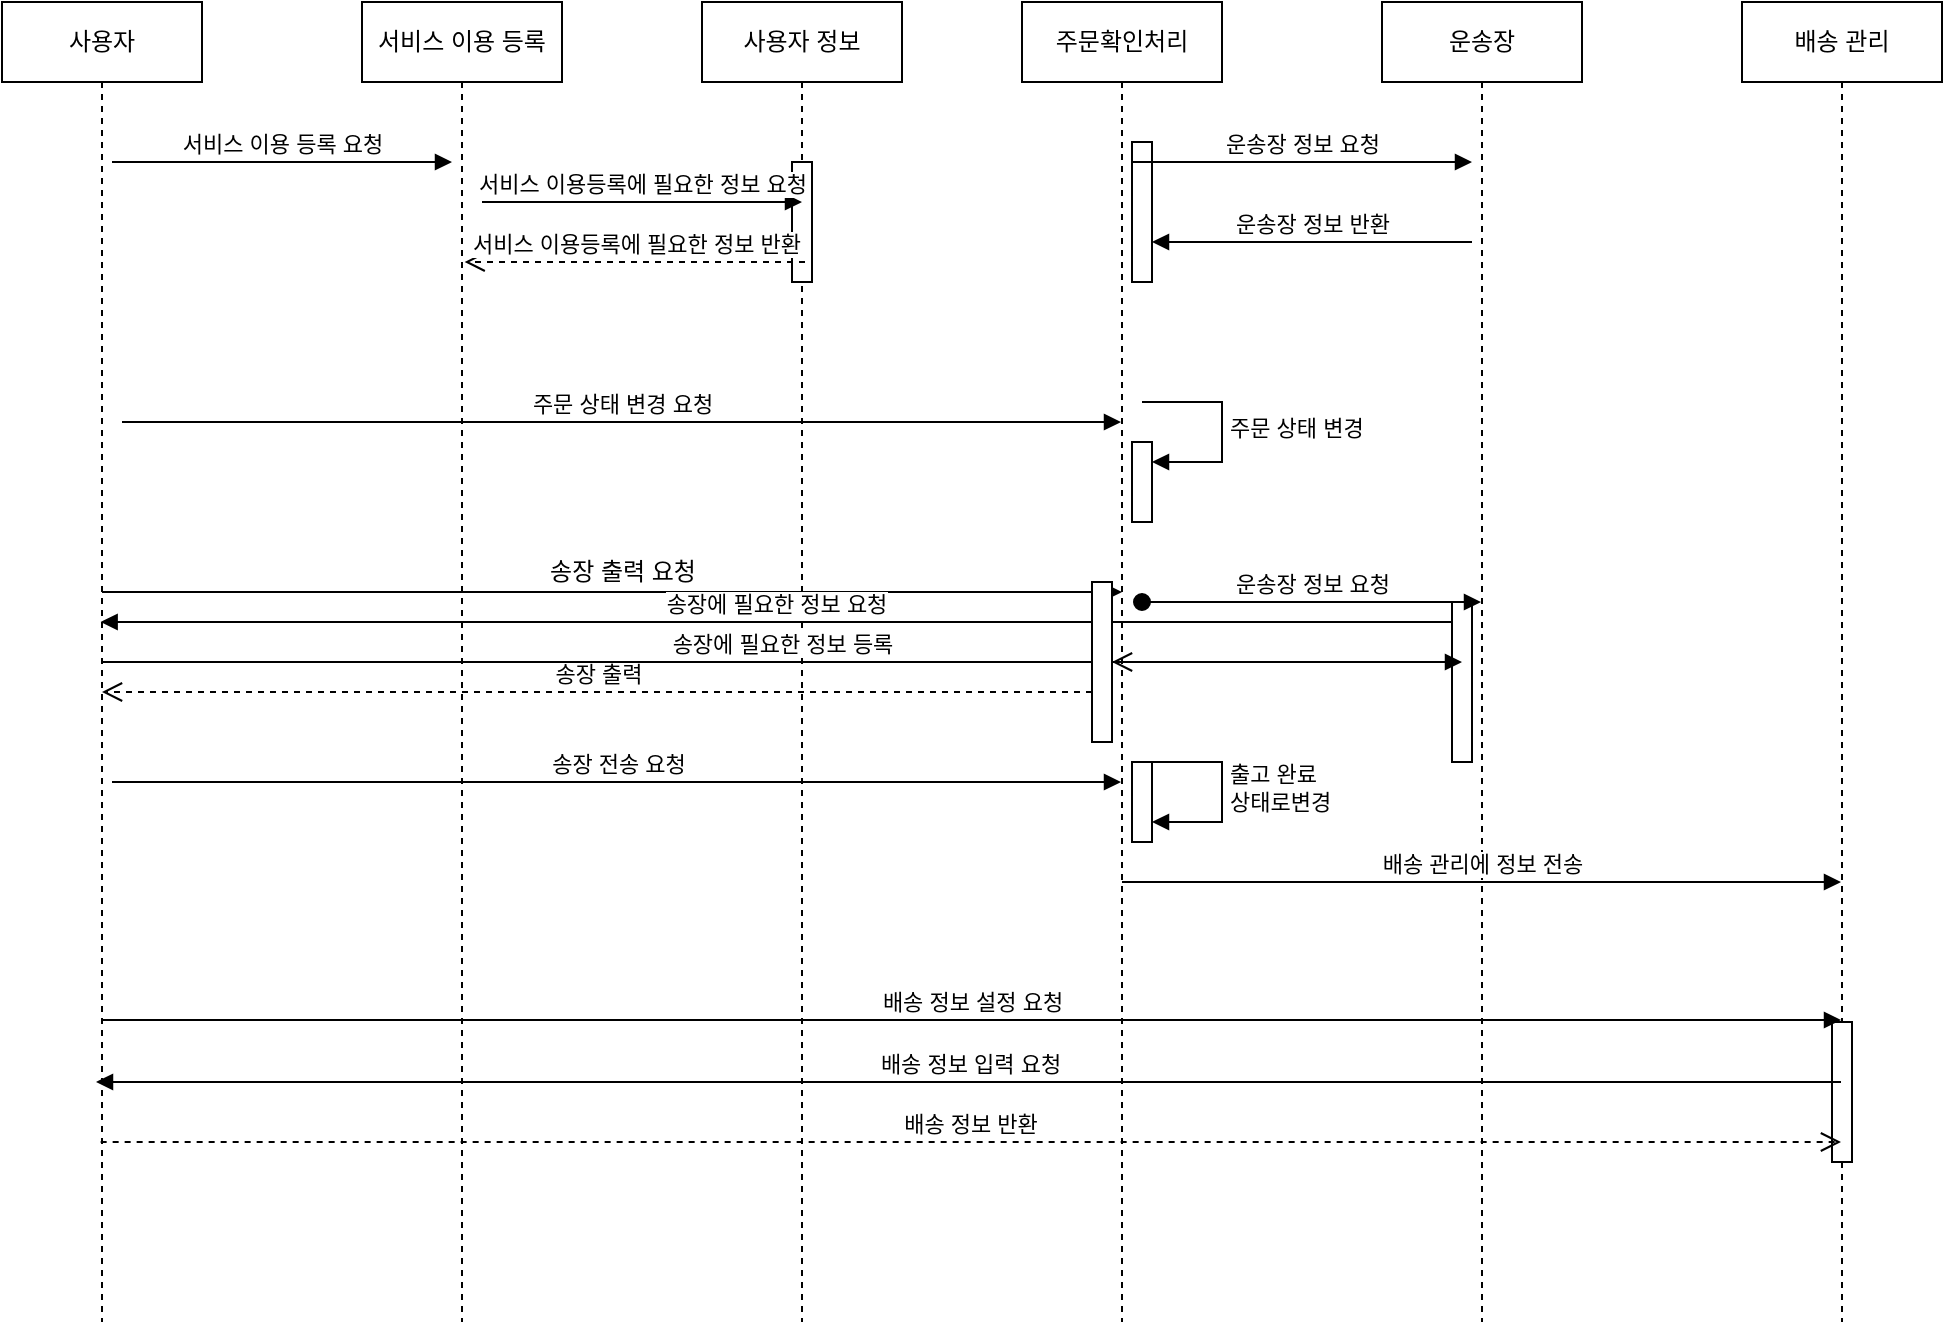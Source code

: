 <mxfile version="23.1.1" type="github">
  <diagram name="Page-1" id="2YBvvXClWsGukQMizWep">
    <mxGraphModel dx="1518" dy="655" grid="1" gridSize="10" guides="1" tooltips="1" connect="1" arrows="1" fold="1" page="1" pageScale="1" pageWidth="850" pageHeight="1100" math="0" shadow="0">
      <root>
        <mxCell id="0" />
        <mxCell id="1" parent="0" />
        <mxCell id="aM9ryv3xv72pqoxQDRHE-1" value="사용자" style="shape=umlLifeline;perimeter=lifelinePerimeter;whiteSpace=wrap;html=1;container=0;dropTarget=0;collapsible=0;recursiveResize=0;outlineConnect=0;portConstraint=eastwest;newEdgeStyle={&quot;edgeStyle&quot;:&quot;elbowEdgeStyle&quot;,&quot;elbow&quot;:&quot;vertical&quot;,&quot;curved&quot;:0,&quot;rounded&quot;:0};" parent="1" vertex="1">
          <mxGeometry x="40" y="40" width="100" height="660" as="geometry" />
        </mxCell>
        <mxCell id="aM9ryv3xv72pqoxQDRHE-5" value="서비스 이용 등록" style="shape=umlLifeline;perimeter=lifelinePerimeter;whiteSpace=wrap;html=1;container=0;dropTarget=0;collapsible=0;recursiveResize=0;outlineConnect=0;portConstraint=eastwest;newEdgeStyle={&quot;edgeStyle&quot;:&quot;elbowEdgeStyle&quot;,&quot;elbow&quot;:&quot;vertical&quot;,&quot;curved&quot;:0,&quot;rounded&quot;:0};" parent="1" vertex="1">
          <mxGeometry x="220" y="40" width="100" height="660" as="geometry" />
        </mxCell>
        <mxCell id="aM9ryv3xv72pqoxQDRHE-7" value="서비스 이용 등록 요청" style="html=1;verticalAlign=bottom;endArrow=block;edgeStyle=elbowEdgeStyle;elbow=vertical;curved=0;rounded=0;" parent="1" edge="1">
          <mxGeometry relative="1" as="geometry">
            <mxPoint x="95" y="120" as="sourcePoint" />
            <Array as="points">
              <mxPoint x="180" y="120" />
            </Array>
            <mxPoint x="265" y="120" as="targetPoint" />
          </mxGeometry>
        </mxCell>
        <mxCell id="1LuMWSMVyQ_AzyL--gJP-1" value="주문확인처리" style="shape=umlLifeline;perimeter=lifelinePerimeter;whiteSpace=wrap;html=1;container=0;dropTarget=0;collapsible=0;recursiveResize=0;outlineConnect=0;portConstraint=eastwest;newEdgeStyle={&quot;edgeStyle&quot;:&quot;elbowEdgeStyle&quot;,&quot;elbow&quot;:&quot;vertical&quot;,&quot;curved&quot;:0,&quot;rounded&quot;:0};" vertex="1" parent="1">
          <mxGeometry x="550" y="40" width="100" height="660" as="geometry" />
        </mxCell>
        <mxCell id="1LuMWSMVyQ_AzyL--gJP-4" value="" style="html=1;points=[];perimeter=orthogonalPerimeter;outlineConnect=0;targetShapes=umlLifeline;portConstraint=eastwest;newEdgeStyle={&quot;edgeStyle&quot;:&quot;elbowEdgeStyle&quot;,&quot;elbow&quot;:&quot;vertical&quot;,&quot;curved&quot;:0,&quot;rounded&quot;:0};" vertex="1" parent="1LuMWSMVyQ_AzyL--gJP-1">
          <mxGeometry x="55" y="70" width="10" height="70" as="geometry" />
        </mxCell>
        <mxCell id="1LuMWSMVyQ_AzyL--gJP-22" value="" style="html=1;points=[[0,0,0,0,5],[0,1,0,0,-5],[1,0,0,0,5],[1,1,0,0,-5]];perimeter=orthogonalPerimeter;outlineConnect=0;targetShapes=umlLifeline;portConstraint=eastwest;newEdgeStyle={&quot;curved&quot;:0,&quot;rounded&quot;:0};" vertex="1" parent="1LuMWSMVyQ_AzyL--gJP-1">
          <mxGeometry x="55" y="220" width="10" height="40" as="geometry" />
        </mxCell>
        <mxCell id="1LuMWSMVyQ_AzyL--gJP-23" value="주문 상태 변경" style="html=1;align=left;spacingLeft=2;endArrow=block;rounded=0;edgeStyle=orthogonalEdgeStyle;curved=0;rounded=0;" edge="1" target="1LuMWSMVyQ_AzyL--gJP-22" parent="1LuMWSMVyQ_AzyL--gJP-1">
          <mxGeometry relative="1" as="geometry">
            <mxPoint x="60" y="200" as="sourcePoint" />
            <Array as="points">
              <mxPoint x="100" y="200" />
              <mxPoint x="100" y="230" />
            </Array>
          </mxGeometry>
        </mxCell>
        <mxCell id="1LuMWSMVyQ_AzyL--gJP-41" value="" style="html=1;points=[[0,0,0,0,5],[0,1,0,0,-5],[1,0,0,0,5],[1,1,0,0,-5]];perimeter=orthogonalPerimeter;outlineConnect=0;targetShapes=umlLifeline;portConstraint=eastwest;newEdgeStyle={&quot;curved&quot;:0,&quot;rounded&quot;:0};" vertex="1" parent="1LuMWSMVyQ_AzyL--gJP-1">
          <mxGeometry x="55" y="380" width="10" height="40" as="geometry" />
        </mxCell>
        <mxCell id="1LuMWSMVyQ_AzyL--gJP-5" value="운송장" style="shape=umlLifeline;perimeter=lifelinePerimeter;whiteSpace=wrap;html=1;container=0;dropTarget=0;collapsible=0;recursiveResize=0;outlineConnect=0;portConstraint=eastwest;newEdgeStyle={&quot;edgeStyle&quot;:&quot;elbowEdgeStyle&quot;,&quot;elbow&quot;:&quot;vertical&quot;,&quot;curved&quot;:0,&quot;rounded&quot;:0};" vertex="1" parent="1">
          <mxGeometry x="730" y="40" width="100" height="660" as="geometry" />
        </mxCell>
        <mxCell id="1LuMWSMVyQ_AzyL--gJP-36" value="" style="html=1;points=[[0,0,0,0,5],[0,1,0,0,-5],[1,0,0,0,5],[1,1,0,0,-5]];perimeter=orthogonalPerimeter;outlineConnect=0;targetShapes=umlLifeline;portConstraint=eastwest;newEdgeStyle={&quot;curved&quot;:0,&quot;rounded&quot;:0};" vertex="1" parent="1LuMWSMVyQ_AzyL--gJP-5">
          <mxGeometry x="35" y="300" width="10" height="80" as="geometry" />
        </mxCell>
        <mxCell id="1LuMWSMVyQ_AzyL--gJP-7" value="운송장 정보 요청" style="html=1;verticalAlign=bottom;endArrow=block;edgeStyle=elbowEdgeStyle;elbow=horizontal;curved=0;rounded=0;" edge="1" parent="1">
          <mxGeometry relative="1" as="geometry">
            <mxPoint x="605" y="120" as="sourcePoint" />
            <Array as="points">
              <mxPoint x="690" y="120" />
            </Array>
            <mxPoint x="775" y="120" as="targetPoint" />
          </mxGeometry>
        </mxCell>
        <mxCell id="1LuMWSMVyQ_AzyL--gJP-9" value="운송장 정보 반환" style="html=1;verticalAlign=bottom;endArrow=block;edgeStyle=elbowEdgeStyle;elbow=vertical;curved=0;rounded=0;" edge="1" parent="1" target="1LuMWSMVyQ_AzyL--gJP-4">
          <mxGeometry relative="1" as="geometry">
            <mxPoint x="775" y="160" as="sourcePoint" />
            <Array as="points">
              <mxPoint x="700" y="160" />
            </Array>
          </mxGeometry>
        </mxCell>
        <mxCell id="1LuMWSMVyQ_AzyL--gJP-11" value="배송 관리" style="shape=umlLifeline;perimeter=lifelinePerimeter;whiteSpace=wrap;html=1;container=0;dropTarget=0;collapsible=0;recursiveResize=0;outlineConnect=0;portConstraint=eastwest;newEdgeStyle={&quot;edgeStyle&quot;:&quot;elbowEdgeStyle&quot;,&quot;elbow&quot;:&quot;vertical&quot;,&quot;curved&quot;:0,&quot;rounded&quot;:0};" vertex="1" parent="1">
          <mxGeometry x="910" y="40" width="100" height="660" as="geometry" />
        </mxCell>
        <mxCell id="1LuMWSMVyQ_AzyL--gJP-12" value="" style="html=1;points=[];perimeter=orthogonalPerimeter;outlineConnect=0;targetShapes=umlLifeline;portConstraint=eastwest;newEdgeStyle={&quot;edgeStyle&quot;:&quot;elbowEdgeStyle&quot;,&quot;elbow&quot;:&quot;vertical&quot;,&quot;curved&quot;:0,&quot;rounded&quot;:0};" vertex="1" parent="1LuMWSMVyQ_AzyL--gJP-11">
          <mxGeometry x="45" y="510" width="10" height="70" as="geometry" />
        </mxCell>
        <mxCell id="1LuMWSMVyQ_AzyL--gJP-13" value="사용자 정보" style="shape=umlLifeline;perimeter=lifelinePerimeter;whiteSpace=wrap;html=1;container=0;dropTarget=0;collapsible=0;recursiveResize=0;outlineConnect=0;portConstraint=eastwest;newEdgeStyle={&quot;edgeStyle&quot;:&quot;elbowEdgeStyle&quot;,&quot;elbow&quot;:&quot;vertical&quot;,&quot;curved&quot;:0,&quot;rounded&quot;:0};" vertex="1" parent="1">
          <mxGeometry x="390" y="40" width="100" height="660" as="geometry" />
        </mxCell>
        <mxCell id="1LuMWSMVyQ_AzyL--gJP-14" value="" style="html=1;points=[];perimeter=orthogonalPerimeter;outlineConnect=0;targetShapes=umlLifeline;portConstraint=eastwest;newEdgeStyle={&quot;edgeStyle&quot;:&quot;elbowEdgeStyle&quot;,&quot;elbow&quot;:&quot;vertical&quot;,&quot;curved&quot;:0,&quot;rounded&quot;:0};" vertex="1" parent="1LuMWSMVyQ_AzyL--gJP-13">
          <mxGeometry x="45" y="80" width="10" height="60" as="geometry" />
        </mxCell>
        <mxCell id="1LuMWSMVyQ_AzyL--gJP-19" value="서비스 이용등록에 필요한 정보 요청" style="html=1;verticalAlign=bottom;endArrow=block;curved=0;rounded=0;" edge="1" parent="1">
          <mxGeometry relative="1" as="geometry">
            <mxPoint x="280" y="140" as="sourcePoint" />
            <mxPoint x="440" y="140" as="targetPoint" />
            <mxPoint as="offset" />
          </mxGeometry>
        </mxCell>
        <mxCell id="1LuMWSMVyQ_AzyL--gJP-20" value="서비스 이용등록에 필요한 정보 반환" style="html=1;verticalAlign=bottom;endArrow=open;dashed=1;endSize=8;curved=0;rounded=0;" edge="1" parent="1">
          <mxGeometry relative="1" as="geometry">
            <mxPoint x="271.324" y="170" as="targetPoint" />
            <mxPoint x="441.5" y="170" as="sourcePoint" />
          </mxGeometry>
        </mxCell>
        <mxCell id="1LuMWSMVyQ_AzyL--gJP-21" value="주문 상태 변경 요청" style="html=1;verticalAlign=bottom;endArrow=block;edgeStyle=elbowEdgeStyle;elbow=vertical;curved=0;rounded=0;" edge="1" parent="1" target="1LuMWSMVyQ_AzyL--gJP-1">
          <mxGeometry relative="1" as="geometry">
            <mxPoint x="100" y="250" as="sourcePoint" />
            <Array as="points">
              <mxPoint x="185" y="250" />
            </Array>
            <mxPoint x="270" y="250" as="targetPoint" />
          </mxGeometry>
        </mxCell>
        <mxCell id="1LuMWSMVyQ_AzyL--gJP-28" value="" style="html=1;verticalAlign=bottom;endArrow=block;curved=0;rounded=0;" edge="1" parent="1">
          <mxGeometry relative="1" as="geometry">
            <mxPoint x="90" y="335" as="sourcePoint" />
            <mxPoint x="600" y="335" as="targetPoint" />
          </mxGeometry>
        </mxCell>
        <mxCell id="1LuMWSMVyQ_AzyL--gJP-29" value="송장 출력" style="html=1;verticalAlign=bottom;endArrow=open;dashed=1;endSize=8;curved=0;rounded=0;" edge="1" parent="1" target="aM9ryv3xv72pqoxQDRHE-1">
          <mxGeometry relative="1" as="geometry">
            <mxPoint x="90" y="410" as="targetPoint" />
            <mxPoint x="585" y="385" as="sourcePoint" />
            <Array as="points">
              <mxPoint x="560" y="385" />
            </Array>
          </mxGeometry>
        </mxCell>
        <mxCell id="1LuMWSMVyQ_AzyL--gJP-31" value="송장 출력 요청" style="text;html=1;align=center;verticalAlign=middle;resizable=0;points=[];autosize=1;strokeColor=none;fillColor=none;" vertex="1" parent="1">
          <mxGeometry x="300" y="310" width="100" height="30" as="geometry" />
        </mxCell>
        <mxCell id="1LuMWSMVyQ_AzyL--gJP-32" value="송장에 필요한 정보 요청" style="html=1;verticalAlign=bottom;endArrow=block;curved=0;rounded=0;" edge="1" parent="1" source="1LuMWSMVyQ_AzyL--gJP-36">
          <mxGeometry width="80" relative="1" as="geometry">
            <mxPoint x="570" y="250" as="sourcePoint" />
            <mxPoint x="89.324" y="350" as="targetPoint" />
            <Array as="points">
              <mxPoint x="390" y="350" />
            </Array>
          </mxGeometry>
        </mxCell>
        <mxCell id="1LuMWSMVyQ_AzyL--gJP-33" value="송장에 필요한 정보 등록" style="html=1;verticalAlign=bottom;endArrow=block;curved=0;rounded=0;" edge="1" parent="1">
          <mxGeometry width="80" relative="1" as="geometry">
            <mxPoint x="90" y="370" as="sourcePoint" />
            <mxPoint x="770" y="370" as="targetPoint" />
          </mxGeometry>
        </mxCell>
        <mxCell id="1LuMWSMVyQ_AzyL--gJP-34" value="운송장 정보 요청" style="html=1;verticalAlign=bottom;startArrow=oval;startFill=1;endArrow=block;startSize=8;curved=0;rounded=0;" edge="1" parent="1">
          <mxGeometry width="60" relative="1" as="geometry">
            <mxPoint x="610" y="340" as="sourcePoint" />
            <mxPoint x="779.5" y="340" as="targetPoint" />
          </mxGeometry>
        </mxCell>
        <mxCell id="1LuMWSMVyQ_AzyL--gJP-35" value="" style="html=1;verticalAlign=bottom;endArrow=open;dashed=1;endSize=8;curved=0;rounded=0;" edge="1" parent="1" source="1LuMWSMVyQ_AzyL--gJP-1" target="1LuMWSMVyQ_AzyL--gJP-27">
          <mxGeometry relative="1" as="geometry">
            <mxPoint x="90" y="405" as="targetPoint" />
            <mxPoint x="600" y="405" as="sourcePoint" />
          </mxGeometry>
        </mxCell>
        <mxCell id="1LuMWSMVyQ_AzyL--gJP-27" value="" style="html=1;points=[[0,0,0,0,5],[0,1,0,0,-5],[1,0,0,0,5],[1,1,0,0,-5]];perimeter=orthogonalPerimeter;outlineConnect=0;targetShapes=umlLifeline;portConstraint=eastwest;newEdgeStyle={&quot;curved&quot;:0,&quot;rounded&quot;:0};" vertex="1" parent="1">
          <mxGeometry x="585" y="330" width="10" height="80" as="geometry" />
        </mxCell>
        <mxCell id="1LuMWSMVyQ_AzyL--gJP-40" value="송장 전송 요청" style="html=1;verticalAlign=bottom;endArrow=block;edgeStyle=elbowEdgeStyle;elbow=vertical;curved=0;rounded=0;" edge="1" parent="1" target="1LuMWSMVyQ_AzyL--gJP-1">
          <mxGeometry relative="1" as="geometry">
            <mxPoint x="95" y="430" as="sourcePoint" />
            <Array as="points">
              <mxPoint x="180" y="430" />
            </Array>
            <mxPoint x="595" y="430" as="targetPoint" />
          </mxGeometry>
        </mxCell>
        <mxCell id="1LuMWSMVyQ_AzyL--gJP-43" value="출고 완료 &lt;br&gt;상태로변경&amp;nbsp;" style="html=1;align=left;spacingLeft=2;endArrow=block;rounded=0;edgeStyle=orthogonalEdgeStyle;curved=0;rounded=0;" edge="1" parent="1">
          <mxGeometry relative="1" as="geometry">
            <mxPoint x="610" y="420" as="sourcePoint" />
            <Array as="points">
              <mxPoint x="650" y="420" />
              <mxPoint x="650" y="450" />
            </Array>
            <mxPoint x="615" y="450" as="targetPoint" />
          </mxGeometry>
        </mxCell>
        <mxCell id="1LuMWSMVyQ_AzyL--gJP-44" value="배송 관리에 정보 전송" style="html=1;verticalAlign=bottom;endArrow=block;curved=0;rounded=0;" edge="1" parent="1" target="1LuMWSMVyQ_AzyL--gJP-11">
          <mxGeometry width="80" relative="1" as="geometry">
            <mxPoint x="600" y="480" as="sourcePoint" />
            <mxPoint x="680" y="480" as="targetPoint" />
          </mxGeometry>
        </mxCell>
        <mxCell id="1LuMWSMVyQ_AzyL--gJP-45" value="배송 정보 설정 요청" style="html=1;verticalAlign=bottom;endArrow=block;curved=0;rounded=0;" edge="1" parent="1" target="1LuMWSMVyQ_AzyL--gJP-11">
          <mxGeometry width="80" relative="1" as="geometry">
            <mxPoint x="90" y="549" as="sourcePoint" />
            <mxPoint x="170" y="549" as="targetPoint" />
          </mxGeometry>
        </mxCell>
        <mxCell id="1LuMWSMVyQ_AzyL--gJP-46" value="배송 정보 입력 요청" style="html=1;verticalAlign=bottom;endArrow=block;curved=0;rounded=0;" edge="1" parent="1" source="1LuMWSMVyQ_AzyL--gJP-11">
          <mxGeometry width="80" relative="1" as="geometry">
            <mxPoint x="762.68" y="580" as="sourcePoint" />
            <mxPoint x="87.004" y="580" as="targetPoint" />
            <Array as="points">
              <mxPoint x="387.68" y="580" />
            </Array>
          </mxGeometry>
        </mxCell>
        <mxCell id="1LuMWSMVyQ_AzyL--gJP-47" value="배송 정보 반환" style="html=1;verticalAlign=bottom;endArrow=open;dashed=1;endSize=8;curved=0;rounded=0;" edge="1" parent="1">
          <mxGeometry relative="1" as="geometry">
            <mxPoint x="89.324" y="610" as="sourcePoint" />
            <mxPoint x="959.5" y="610" as="targetPoint" />
          </mxGeometry>
        </mxCell>
      </root>
    </mxGraphModel>
  </diagram>
</mxfile>
